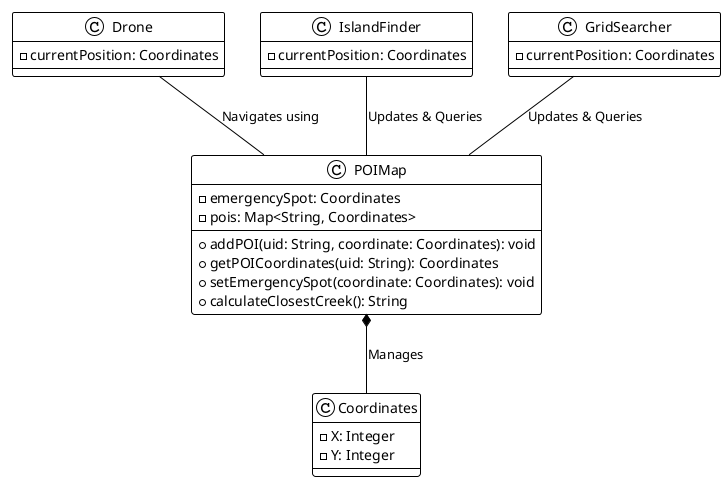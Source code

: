 @startuml
!theme plain

class Coordinates {
  -X: Integer
  -Y: Integer
}

class POIMap {
  -emergencySpot: Coordinates
  -pois: Map<String, Coordinates>
  +addPOI(uid: String, coordinate: Coordinates): void
  +getPOICoordinates(uid: String): Coordinates
  +setEmergencySpot(coordinate: Coordinates): void
  +calculateClosestCreek(): String
}

class Drone {
  -currentPosition: Coordinates
}

class IslandFinder {
  -currentPosition: Coordinates
}

class GridSearcher {
  -currentPosition: Coordinates
}

POIMap *-- Coordinates : "Manages"
Drone -- POIMap : "Navigates using"
IslandFinder -- POIMap : "Updates & Queries"
GridSearcher -- POIMap : "Updates & Queries"

@enduml
